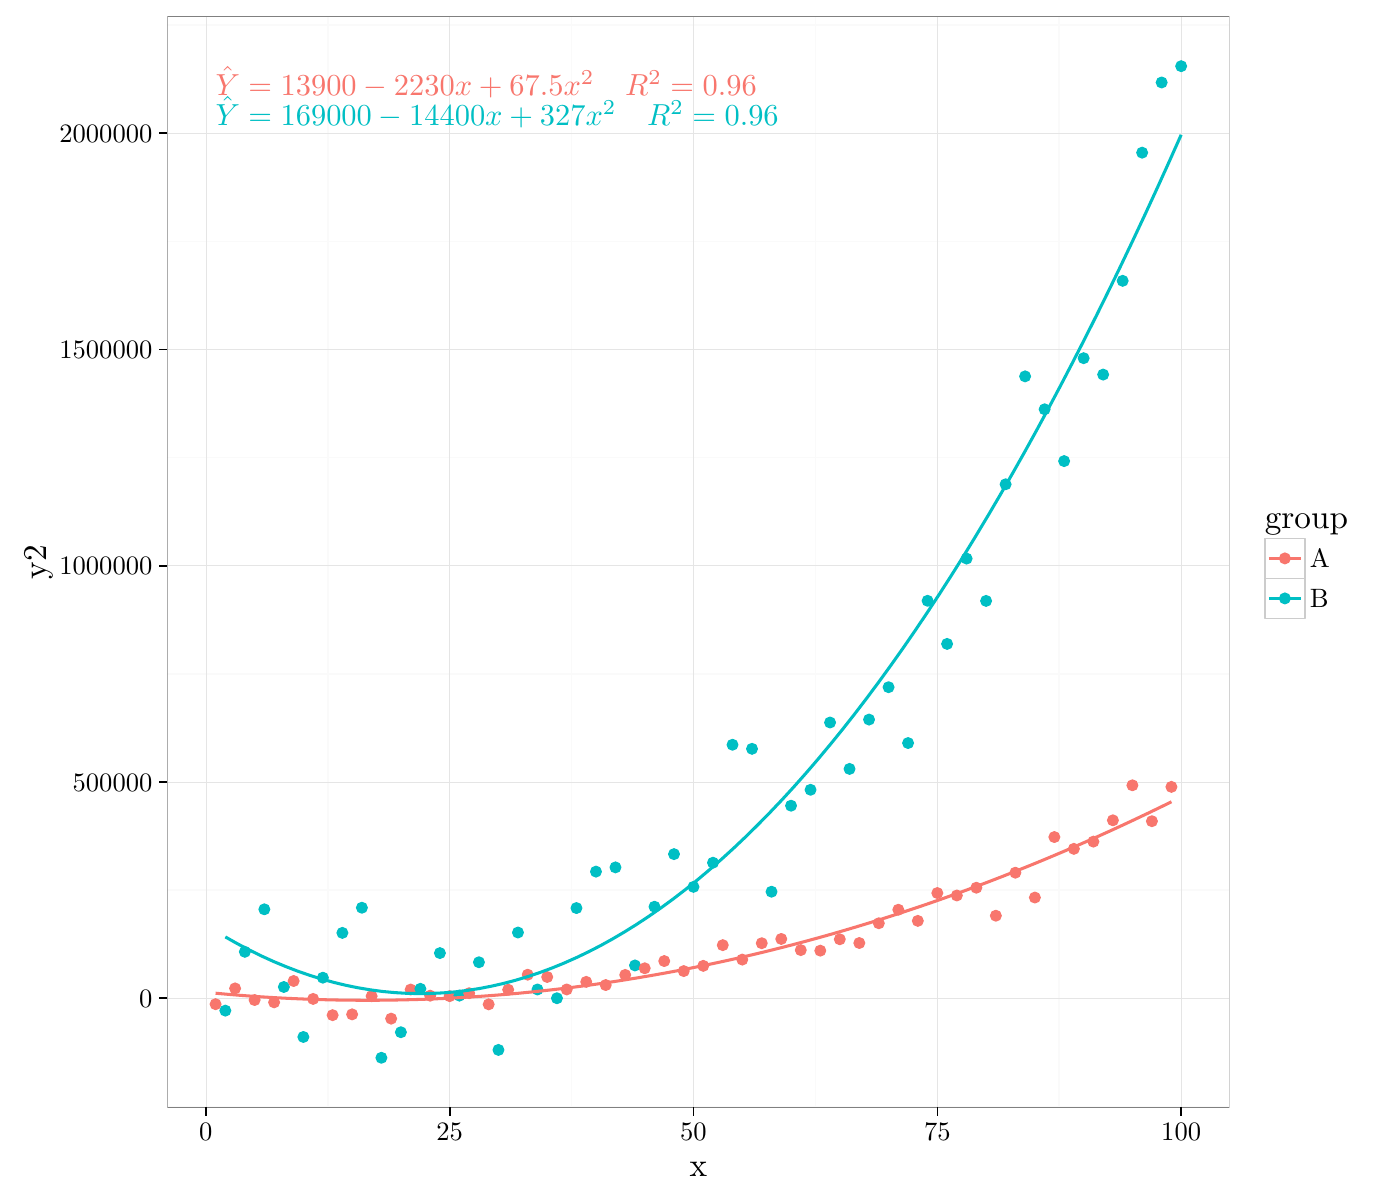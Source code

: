 % Created by tikzDevice version 0.10.1 on 2016-05-22 23:31:32
% !TEX encoding = UTF-8 Unicode
\documentclass{article}
\nonstopmode

\usepackage{tikz}

\usepackage[active,tightpage,psfixbb]{preview}

\PreviewEnvironment{pgfpicture}

\setlength\PreviewBorder{0pt}

\newcommand{\SweaveOpts}[1]{}  % do not interfere with LaTeX
\newcommand{\SweaveInput}[1]{} % because they are not real TeX commands
\newcommand{\Sexpr}[1]{}       % will only be parsed by R




\begin{document}

\begin{tikzpicture}[x=1pt,y=1pt]
\definecolor{fillColor}{RGB}{255,255,255}
\path[use as bounding box,fill=fillColor,fill opacity=0.00] (0,0) rectangle (505.89,433.62);
\begin{scope}
\path[clip] (  0.00,  0.00) rectangle (505.89,433.62);
\definecolor{drawColor}{RGB}{255,255,255}
\definecolor{fillColor}{RGB}{255,255,255}

\path[draw=drawColor,line width= 0.6pt,line join=round,line cap=round,fill=fillColor] (  0.00,  0.00) rectangle (505.89,433.62);
\end{scope}
\begin{scope}
\path[clip] ( 60.46, 33.48) rectangle (444.26,427.62);
\definecolor{fillColor}{RGB}{255,255,255}

\path[fill=fillColor] ( 60.46, 33.48) rectangle (444.26,427.62);
\definecolor{drawColor}{gray}{0.98}

\path[draw=drawColor,line width= 0.6pt,line join=round] ( 60.46, 33.81) --
	(444.26, 33.81);

\path[draw=drawColor,line width= 0.6pt,line join=round] ( 60.46,111.96) --
	(444.26,111.96);

\path[draw=drawColor,line width= 0.6pt,line join=round] ( 60.46,190.11) --
	(444.26,190.11);

\path[draw=drawColor,line width= 0.6pt,line join=round] ( 60.46,268.26) --
	(444.26,268.26);

\path[draw=drawColor,line width= 0.6pt,line join=round] ( 60.46,346.41) --
	(444.26,346.41);

\path[draw=drawColor,line width= 0.6pt,line join=round] ( 60.46,424.56) --
	(444.26,424.56);

\path[draw=drawColor,line width= 0.6pt,line join=round] (118.43, 33.48) --
	(118.43,427.62);

\path[draw=drawColor,line width= 0.6pt,line join=round] (206.54, 33.48) --
	(206.54,427.62);

\path[draw=drawColor,line width= 0.6pt,line join=round] (294.65, 33.48) --
	(294.65,427.62);

\path[draw=drawColor,line width= 0.6pt,line join=round] (382.76, 33.48) --
	(382.76,427.62);
\definecolor{drawColor}{gray}{0.90}

\path[draw=drawColor,line width= 0.2pt,line join=round] ( 60.46, 72.88) --
	(444.26, 72.88);

\path[draw=drawColor,line width= 0.2pt,line join=round] ( 60.46,151.03) --
	(444.26,151.03);

\path[draw=drawColor,line width= 0.2pt,line join=round] ( 60.46,229.18) --
	(444.26,229.18);

\path[draw=drawColor,line width= 0.2pt,line join=round] ( 60.46,307.34) --
	(444.26,307.34);

\path[draw=drawColor,line width= 0.2pt,line join=round] ( 60.46,385.49) --
	(444.26,385.49);

\path[draw=drawColor,line width= 0.2pt,line join=round] ( 74.38, 33.48) --
	( 74.38,427.62);

\path[draw=drawColor,line width= 0.2pt,line join=round] (162.49, 33.48) --
	(162.49,427.62);

\path[draw=drawColor,line width= 0.2pt,line join=round] (250.59, 33.48) --
	(250.59,427.62);

\path[draw=drawColor,line width= 0.2pt,line join=round] (338.70, 33.48) --
	(338.70,427.62);

\path[draw=drawColor,line width= 0.2pt,line join=round] (426.81, 33.48) --
	(426.81,427.62);
\definecolor{drawColor}{RGB}{248,118,109}
\definecolor{fillColor}{RGB}{248,118,109}

\path[draw=drawColor,line width= 0.4pt,line join=round,line cap=round,fill=fillColor] ( 77.90, 70.76) circle (  1.96);
\definecolor{drawColor}{RGB}{0,191,196}
\definecolor{fillColor}{RGB}{0,191,196}

\path[draw=drawColor,line width= 0.4pt,line join=round,line cap=round,fill=fillColor] ( 81.43, 68.43) circle (  1.96);
\definecolor{drawColor}{RGB}{248,118,109}
\definecolor{fillColor}{RGB}{248,118,109}

\path[draw=drawColor,line width= 0.4pt,line join=round,line cap=round,fill=fillColor] ( 84.95, 76.46) circle (  1.96);
\definecolor{drawColor}{RGB}{0,191,196}
\definecolor{fillColor}{RGB}{0,191,196}

\path[draw=drawColor,line width= 0.4pt,line join=round,line cap=round,fill=fillColor] ( 88.48, 89.68) circle (  1.96);
\definecolor{drawColor}{RGB}{248,118,109}
\definecolor{fillColor}{RGB}{248,118,109}

\path[draw=drawColor,line width= 0.4pt,line join=round,line cap=round,fill=fillColor] ( 92.00, 72.26) circle (  1.96);
\definecolor{drawColor}{RGB}{0,191,196}
\definecolor{fillColor}{RGB}{0,191,196}

\path[draw=drawColor,line width= 0.4pt,line join=round,line cap=round,fill=fillColor] ( 95.52,105.04) circle (  1.96);
\definecolor{drawColor}{RGB}{248,118,109}
\definecolor{fillColor}{RGB}{248,118,109}

\path[draw=drawColor,line width= 0.4pt,line join=round,line cap=round,fill=fillColor] ( 99.05, 71.43) circle (  1.96);
\definecolor{drawColor}{RGB}{0,191,196}
\definecolor{fillColor}{RGB}{0,191,196}

\path[draw=drawColor,line width= 0.4pt,line join=round,line cap=round,fill=fillColor] (102.57, 76.97) circle (  1.96);
\definecolor{drawColor}{RGB}{248,118,109}
\definecolor{fillColor}{RGB}{248,118,109}

\path[draw=drawColor,line width= 0.4pt,line join=round,line cap=round,fill=fillColor] (106.10, 79.13) circle (  1.96);
\definecolor{drawColor}{RGB}{0,191,196}
\definecolor{fillColor}{RGB}{0,191,196}

\path[draw=drawColor,line width= 0.4pt,line join=round,line cap=round,fill=fillColor] (109.62, 58.91) circle (  1.96);
\definecolor{drawColor}{RGB}{248,118,109}
\definecolor{fillColor}{RGB}{248,118,109}

\path[draw=drawColor,line width= 0.4pt,line join=round,line cap=round,fill=fillColor] (113.15, 72.66) circle (  1.96);
\definecolor{drawColor}{RGB}{0,191,196}
\definecolor{fillColor}{RGB}{0,191,196}

\path[draw=drawColor,line width= 0.4pt,line join=round,line cap=round,fill=fillColor] (116.67, 80.33) circle (  1.96);
\definecolor{drawColor}{RGB}{248,118,109}
\definecolor{fillColor}{RGB}{248,118,109}

\path[draw=drawColor,line width= 0.4pt,line join=round,line cap=round,fill=fillColor] (120.19, 66.79) circle (  1.96);
\definecolor{drawColor}{RGB}{0,191,196}
\definecolor{fillColor}{RGB}{0,191,196}

\path[draw=drawColor,line width= 0.4pt,line join=round,line cap=round,fill=fillColor] (123.72, 96.52) circle (  1.96);
\definecolor{drawColor}{RGB}{248,118,109}
\definecolor{fillColor}{RGB}{248,118,109}

\path[draw=drawColor,line width= 0.4pt,line join=round,line cap=round,fill=fillColor] (127.24, 67.08) circle (  1.96);
\definecolor{drawColor}{RGB}{0,191,196}
\definecolor{fillColor}{RGB}{0,191,196}

\path[draw=drawColor,line width= 0.4pt,line join=round,line cap=round,fill=fillColor] (130.77,105.61) circle (  1.96);
\definecolor{drawColor}{RGB}{248,118,109}
\definecolor{fillColor}{RGB}{248,118,109}

\path[draw=drawColor,line width= 0.4pt,line join=round,line cap=round,fill=fillColor] (134.29, 73.66) circle (  1.96);
\definecolor{drawColor}{RGB}{0,191,196}
\definecolor{fillColor}{RGB}{0,191,196}

\path[draw=drawColor,line width= 0.4pt,line join=round,line cap=round,fill=fillColor] (137.82, 51.39) circle (  1.96);
\definecolor{drawColor}{RGB}{248,118,109}
\definecolor{fillColor}{RGB}{248,118,109}

\path[draw=drawColor,line width= 0.4pt,line join=round,line cap=round,fill=fillColor] (141.34, 65.53) circle (  1.96);
\definecolor{drawColor}{RGB}{0,191,196}
\definecolor{fillColor}{RGB}{0,191,196}

\path[draw=drawColor,line width= 0.4pt,line join=round,line cap=round,fill=fillColor] (144.86, 60.62) circle (  1.96);
\definecolor{drawColor}{RGB}{248,118,109}
\definecolor{fillColor}{RGB}{248,118,109}

\path[draw=drawColor,line width= 0.4pt,line join=round,line cap=round,fill=fillColor] (148.39, 76.05) circle (  1.96);
\definecolor{drawColor}{RGB}{0,191,196}
\definecolor{fillColor}{RGB}{0,191,196}

\path[draw=drawColor,line width= 0.4pt,line join=round,line cap=round,fill=fillColor] (151.91, 76.31) circle (  1.96);
\definecolor{drawColor}{RGB}{248,118,109}
\definecolor{fillColor}{RGB}{248,118,109}

\path[draw=drawColor,line width= 0.4pt,line join=round,line cap=round,fill=fillColor] (155.44, 73.83) circle (  1.96);
\definecolor{drawColor}{RGB}{0,191,196}
\definecolor{fillColor}{RGB}{0,191,196}

\path[draw=drawColor,line width= 0.4pt,line join=round,line cap=round,fill=fillColor] (158.96, 89.22) circle (  1.96);
\definecolor{drawColor}{RGB}{248,118,109}
\definecolor{fillColor}{RGB}{248,118,109}

\path[draw=drawColor,line width= 0.4pt,line join=round,line cap=round,fill=fillColor] (162.49, 73.66) circle (  1.96);
\definecolor{drawColor}{RGB}{0,191,196}
\definecolor{fillColor}{RGB}{0,191,196}

\path[draw=drawColor,line width= 0.4pt,line join=round,line cap=round,fill=fillColor] (166.01, 73.85) circle (  1.96);
\definecolor{drawColor}{RGB}{248,118,109}
\definecolor{fillColor}{RGB}{248,118,109}

\path[draw=drawColor,line width= 0.4pt,line join=round,line cap=round,fill=fillColor] (169.53, 74.72) circle (  1.96);
\definecolor{drawColor}{RGB}{0,191,196}
\definecolor{fillColor}{RGB}{0,191,196}

\path[draw=drawColor,line width= 0.4pt,line join=round,line cap=round,fill=fillColor] (173.06, 85.91) circle (  1.96);
\definecolor{drawColor}{RGB}{248,118,109}
\definecolor{fillColor}{RGB}{248,118,109}

\path[draw=drawColor,line width= 0.4pt,line join=round,line cap=round,fill=fillColor] (176.58, 70.70) circle (  1.96);
\definecolor{drawColor}{RGB}{0,191,196}
\definecolor{fillColor}{RGB}{0,191,196}

\path[draw=drawColor,line width= 0.4pt,line join=round,line cap=round,fill=fillColor] (180.11, 54.23) circle (  1.96);
\definecolor{drawColor}{RGB}{248,118,109}
\definecolor{fillColor}{RGB}{248,118,109}

\path[draw=drawColor,line width= 0.4pt,line join=round,line cap=round,fill=fillColor] (183.63, 75.99) circle (  1.96);
\definecolor{drawColor}{RGB}{0,191,196}
\definecolor{fillColor}{RGB}{0,191,196}

\path[draw=drawColor,line width= 0.4pt,line join=round,line cap=round,fill=fillColor] (187.16, 96.65) circle (  1.96);
\definecolor{drawColor}{RGB}{248,118,109}
\definecolor{fillColor}{RGB}{248,118,109}

\path[draw=drawColor,line width= 0.4pt,line join=round,line cap=round,fill=fillColor] (190.68, 81.41) circle (  1.96);
\definecolor{drawColor}{RGB}{0,191,196}
\definecolor{fillColor}{RGB}{0,191,196}

\path[draw=drawColor,line width= 0.4pt,line join=round,line cap=round,fill=fillColor] (194.21, 76.07) circle (  1.96);
\definecolor{drawColor}{RGB}{248,118,109}
\definecolor{fillColor}{RGB}{248,118,109}

\path[draw=drawColor,line width= 0.4pt,line join=round,line cap=round,fill=fillColor] (197.73, 80.58) circle (  1.96);
\definecolor{drawColor}{RGB}{0,191,196}
\definecolor{fillColor}{RGB}{0,191,196}

\path[draw=drawColor,line width= 0.4pt,line join=round,line cap=round,fill=fillColor] (201.25, 72.91) circle (  1.96);
\definecolor{drawColor}{RGB}{248,118,109}
\definecolor{fillColor}{RGB}{248,118,109}

\path[draw=drawColor,line width= 0.4pt,line join=round,line cap=round,fill=fillColor] (204.78, 76.08) circle (  1.96);
\definecolor{drawColor}{RGB}{0,191,196}
\definecolor{fillColor}{RGB}{0,191,196}

\path[draw=drawColor,line width= 0.4pt,line join=round,line cap=round,fill=fillColor] (208.30,105.49) circle (  1.96);
\definecolor{drawColor}{RGB}{248,118,109}
\definecolor{fillColor}{RGB}{248,118,109}

\path[draw=drawColor,line width= 0.4pt,line join=round,line cap=round,fill=fillColor] (211.83, 78.82) circle (  1.96);
\definecolor{drawColor}{RGB}{0,191,196}
\definecolor{fillColor}{RGB}{0,191,196}

\path[draw=drawColor,line width= 0.4pt,line join=round,line cap=round,fill=fillColor] (215.35,118.66) circle (  1.96);
\definecolor{drawColor}{RGB}{248,118,109}
\definecolor{fillColor}{RGB}{248,118,109}

\path[draw=drawColor,line width= 0.4pt,line join=round,line cap=round,fill=fillColor] (218.88, 77.67) circle (  1.96);
\definecolor{drawColor}{RGB}{0,191,196}
\definecolor{fillColor}{RGB}{0,191,196}

\path[draw=drawColor,line width= 0.4pt,line join=round,line cap=round,fill=fillColor] (222.40,120.19) circle (  1.96);
\definecolor{drawColor}{RGB}{248,118,109}
\definecolor{fillColor}{RGB}{248,118,109}

\path[draw=drawColor,line width= 0.4pt,line join=round,line cap=round,fill=fillColor] (225.92, 81.33) circle (  1.96);
\definecolor{drawColor}{RGB}{0,191,196}
\definecolor{fillColor}{RGB}{0,191,196}

\path[draw=drawColor,line width= 0.4pt,line join=round,line cap=round,fill=fillColor] (229.45, 84.76) circle (  1.96);
\definecolor{drawColor}{RGB}{248,118,109}
\definecolor{fillColor}{RGB}{248,118,109}

\path[draw=drawColor,line width= 0.4pt,line join=round,line cap=round,fill=fillColor] (232.97, 83.73) circle (  1.96);
\definecolor{drawColor}{RGB}{0,191,196}
\definecolor{fillColor}{RGB}{0,191,196}

\path[draw=drawColor,line width= 0.4pt,line join=round,line cap=round,fill=fillColor] (236.50,105.98) circle (  1.96);
\definecolor{drawColor}{RGB}{248,118,109}
\definecolor{fillColor}{RGB}{248,118,109}

\path[draw=drawColor,line width= 0.4pt,line join=round,line cap=round,fill=fillColor] (240.02, 86.34) circle (  1.96);
\definecolor{drawColor}{RGB}{0,191,196}
\definecolor{fillColor}{RGB}{0,191,196}

\path[draw=drawColor,line width= 0.4pt,line join=round,line cap=round,fill=fillColor] (243.55,124.98) circle (  1.96);
\definecolor{drawColor}{RGB}{248,118,109}
\definecolor{fillColor}{RGB}{248,118,109}

\path[draw=drawColor,line width= 0.4pt,line join=round,line cap=round,fill=fillColor] (247.07, 82.72) circle (  1.96);
\definecolor{drawColor}{RGB}{0,191,196}
\definecolor{fillColor}{RGB}{0,191,196}

\path[draw=drawColor,line width= 0.4pt,line join=round,line cap=round,fill=fillColor] (250.59,113.15) circle (  1.96);
\definecolor{drawColor}{RGB}{248,118,109}
\definecolor{fillColor}{RGB}{248,118,109}

\path[draw=drawColor,line width= 0.4pt,line join=round,line cap=round,fill=fillColor] (254.12, 84.61) circle (  1.96);
\definecolor{drawColor}{RGB}{0,191,196}
\definecolor{fillColor}{RGB}{0,191,196}

\path[draw=drawColor,line width= 0.4pt,line join=round,line cap=round,fill=fillColor] (257.64,121.88) circle (  1.96);
\definecolor{drawColor}{RGB}{248,118,109}
\definecolor{fillColor}{RGB}{248,118,109}

\path[draw=drawColor,line width= 0.4pt,line join=round,line cap=round,fill=fillColor] (261.17, 92.09) circle (  1.96);
\definecolor{drawColor}{RGB}{0,191,196}
\definecolor{fillColor}{RGB}{0,191,196}

\path[draw=drawColor,line width= 0.4pt,line join=round,line cap=round,fill=fillColor] (264.69,164.50) circle (  1.96);
\definecolor{drawColor}{RGB}{248,118,109}
\definecolor{fillColor}{RGB}{248,118,109}

\path[draw=drawColor,line width= 0.4pt,line join=round,line cap=round,fill=fillColor] (268.22, 86.87) circle (  1.96);
\definecolor{drawColor}{RGB}{0,191,196}
\definecolor{fillColor}{RGB}{0,191,196}

\path[draw=drawColor,line width= 0.4pt,line join=round,line cap=round,fill=fillColor] (271.74,163.03) circle (  1.96);
\definecolor{drawColor}{RGB}{248,118,109}
\definecolor{fillColor}{RGB}{248,118,109}

\path[draw=drawColor,line width= 0.4pt,line join=round,line cap=round,fill=fillColor] (275.26, 92.79) circle (  1.96);
\definecolor{drawColor}{RGB}{0,191,196}
\definecolor{fillColor}{RGB}{0,191,196}

\path[draw=drawColor,line width= 0.4pt,line join=round,line cap=round,fill=fillColor] (278.79,111.40) circle (  1.96);
\definecolor{drawColor}{RGB}{248,118,109}
\definecolor{fillColor}{RGB}{248,118,109}

\path[draw=drawColor,line width= 0.4pt,line join=round,line cap=round,fill=fillColor] (282.31, 94.33) circle (  1.96);
\definecolor{drawColor}{RGB}{0,191,196}
\definecolor{fillColor}{RGB}{0,191,196}

\path[draw=drawColor,line width= 0.4pt,line join=round,line cap=round,fill=fillColor] (285.84,142.48) circle (  1.96);
\definecolor{drawColor}{RGB}{248,118,109}
\definecolor{fillColor}{RGB}{248,118,109}

\path[draw=drawColor,line width= 0.4pt,line join=round,line cap=round,fill=fillColor] (289.36, 90.30) circle (  1.96);
\definecolor{drawColor}{RGB}{0,191,196}
\definecolor{fillColor}{RGB}{0,191,196}

\path[draw=drawColor,line width= 0.4pt,line join=round,line cap=round,fill=fillColor] (292.89,148.23) circle (  1.96);
\definecolor{drawColor}{RGB}{248,118,109}
\definecolor{fillColor}{RGB}{248,118,109}

\path[draw=drawColor,line width= 0.4pt,line join=round,line cap=round,fill=fillColor] (296.41, 90.10) circle (  1.96);
\definecolor{drawColor}{RGB}{0,191,196}
\definecolor{fillColor}{RGB}{0,191,196}

\path[draw=drawColor,line width= 0.4pt,line join=round,line cap=round,fill=fillColor] (299.94,172.54) circle (  1.96);
\definecolor{drawColor}{RGB}{248,118,109}
\definecolor{fillColor}{RGB}{248,118,109}

\path[draw=drawColor,line width= 0.4pt,line join=round,line cap=round,fill=fillColor] (303.46, 94.21) circle (  1.96);
\definecolor{drawColor}{RGB}{0,191,196}
\definecolor{fillColor}{RGB}{0,191,196}

\path[draw=drawColor,line width= 0.4pt,line join=round,line cap=round,fill=fillColor] (306.98,155.77) circle (  1.96);
\definecolor{drawColor}{RGB}{248,118,109}
\definecolor{fillColor}{RGB}{248,118,109}

\path[draw=drawColor,line width= 0.4pt,line join=round,line cap=round,fill=fillColor] (310.51, 92.86) circle (  1.96);
\definecolor{drawColor}{RGB}{0,191,196}
\definecolor{fillColor}{RGB}{0,191,196}

\path[draw=drawColor,line width= 0.4pt,line join=round,line cap=round,fill=fillColor] (314.03,173.60) circle (  1.96);
\definecolor{drawColor}{RGB}{248,118,109}
\definecolor{fillColor}{RGB}{248,118,109}

\path[draw=drawColor,line width= 0.4pt,line join=round,line cap=round,fill=fillColor] (317.56,100.00) circle (  1.96);
\definecolor{drawColor}{RGB}{0,191,196}
\definecolor{fillColor}{RGB}{0,191,196}

\path[draw=drawColor,line width= 0.4pt,line join=round,line cap=round,fill=fillColor] (321.08,185.30) circle (  1.96);
\definecolor{drawColor}{RGB}{248,118,109}
\definecolor{fillColor}{RGB}{248,118,109}

\path[draw=drawColor,line width= 0.4pt,line join=round,line cap=round,fill=fillColor] (324.61,104.89) circle (  1.96);
\definecolor{drawColor}{RGB}{0,191,196}
\definecolor{fillColor}{RGB}{0,191,196}

\path[draw=drawColor,line width= 0.4pt,line join=round,line cap=round,fill=fillColor] (328.13,165.12) circle (  1.96);
\definecolor{drawColor}{RGB}{248,118,109}
\definecolor{fillColor}{RGB}{248,118,109}

\path[draw=drawColor,line width= 0.4pt,line join=round,line cap=round,fill=fillColor] (331.65,100.86) circle (  1.96);
\definecolor{drawColor}{RGB}{0,191,196}
\definecolor{fillColor}{RGB}{0,191,196}

\path[draw=drawColor,line width= 0.4pt,line join=round,line cap=round,fill=fillColor] (335.18,216.52) circle (  1.96);
\definecolor{drawColor}{RGB}{248,118,109}
\definecolor{fillColor}{RGB}{248,118,109}

\path[draw=drawColor,line width= 0.4pt,line join=round,line cap=round,fill=fillColor] (338.70,110.92) circle (  1.96);
\definecolor{drawColor}{RGB}{0,191,196}
\definecolor{fillColor}{RGB}{0,191,196}

\path[draw=drawColor,line width= 0.4pt,line join=round,line cap=round,fill=fillColor] (342.23,200.94) circle (  1.96);
\definecolor{drawColor}{RGB}{248,118,109}
\definecolor{fillColor}{RGB}{248,118,109}

\path[draw=drawColor,line width= 0.4pt,line join=round,line cap=round,fill=fillColor] (345.75,110.04) circle (  1.96);
\definecolor{drawColor}{RGB}{0,191,196}
\definecolor{fillColor}{RGB}{0,191,196}

\path[draw=drawColor,line width= 0.4pt,line join=round,line cap=round,fill=fillColor] (349.28,231.77) circle (  1.96);
\definecolor{drawColor}{RGB}{248,118,109}
\definecolor{fillColor}{RGB}{248,118,109}

\path[draw=drawColor,line width= 0.4pt,line join=round,line cap=round,fill=fillColor] (352.80,112.84) circle (  1.96);
\definecolor{drawColor}{RGB}{0,191,196}
\definecolor{fillColor}{RGB}{0,191,196}

\path[draw=drawColor,line width= 0.4pt,line join=round,line cap=round,fill=fillColor] (356.32,216.48) circle (  1.96);
\definecolor{drawColor}{RGB}{248,118,109}
\definecolor{fillColor}{RGB}{248,118,109}

\path[draw=drawColor,line width= 0.4pt,line join=round,line cap=round,fill=fillColor] (359.85,102.73) circle (  1.96);
\definecolor{drawColor}{RGB}{0,191,196}
\definecolor{fillColor}{RGB}{0,191,196}

\path[draw=drawColor,line width= 0.4pt,line join=round,line cap=round,fill=fillColor] (363.37,258.62) circle (  1.96);
\definecolor{drawColor}{RGB}{248,118,109}
\definecolor{fillColor}{RGB}{248,118,109}

\path[draw=drawColor,line width= 0.4pt,line join=round,line cap=round,fill=fillColor] (366.90,118.27) circle (  1.96);
\definecolor{drawColor}{RGB}{0,191,196}
\definecolor{fillColor}{RGB}{0,191,196}

\path[draw=drawColor,line width= 0.4pt,line join=round,line cap=round,fill=fillColor] (370.42,297.62) circle (  1.96);
\definecolor{drawColor}{RGB}{248,118,109}
\definecolor{fillColor}{RGB}{248,118,109}

\path[draw=drawColor,line width= 0.4pt,line join=round,line cap=round,fill=fillColor] (373.95,109.29) circle (  1.96);
\definecolor{drawColor}{RGB}{0,191,196}
\definecolor{fillColor}{RGB}{0,191,196}

\path[draw=drawColor,line width= 0.4pt,line join=round,line cap=round,fill=fillColor] (377.47,285.72) circle (  1.96);
\definecolor{drawColor}{RGB}{248,118,109}
\definecolor{fillColor}{RGB}{248,118,109}

\path[draw=drawColor,line width= 0.4pt,line join=round,line cap=round,fill=fillColor] (380.99,131.15) circle (  1.96);
\definecolor{drawColor}{RGB}{0,191,196}
\definecolor{fillColor}{RGB}{0,191,196}

\path[draw=drawColor,line width= 0.4pt,line join=round,line cap=round,fill=fillColor] (384.52,267.00) circle (  1.96);
\definecolor{drawColor}{RGB}{248,118,109}
\definecolor{fillColor}{RGB}{248,118,109}

\path[draw=drawColor,line width= 0.4pt,line join=round,line cap=round,fill=fillColor] (388.04,126.89) circle (  1.96);
\definecolor{drawColor}{RGB}{0,191,196}
\definecolor{fillColor}{RGB}{0,191,196}

\path[draw=drawColor,line width= 0.4pt,line join=round,line cap=round,fill=fillColor] (391.57,304.19) circle (  1.96);
\definecolor{drawColor}{RGB}{248,118,109}
\definecolor{fillColor}{RGB}{248,118,109}

\path[draw=drawColor,line width= 0.4pt,line join=round,line cap=round,fill=fillColor] (395.09,129.50) circle (  1.96);
\definecolor{drawColor}{RGB}{0,191,196}
\definecolor{fillColor}{RGB}{0,191,196}

\path[draw=drawColor,line width= 0.4pt,line join=round,line cap=round,fill=fillColor] (398.62,298.26) circle (  1.96);
\definecolor{drawColor}{RGB}{248,118,109}
\definecolor{fillColor}{RGB}{248,118,109}

\path[draw=drawColor,line width= 0.4pt,line join=round,line cap=round,fill=fillColor] (402.14,137.20) circle (  1.96);
\definecolor{drawColor}{RGB}{0,191,196}
\definecolor{fillColor}{RGB}{0,191,196}

\path[draw=drawColor,line width= 0.4pt,line join=round,line cap=round,fill=fillColor] (405.67,332.14) circle (  1.96);
\definecolor{drawColor}{RGB}{248,118,109}
\definecolor{fillColor}{RGB}{248,118,109}

\path[draw=drawColor,line width= 0.4pt,line join=round,line cap=round,fill=fillColor] (409.19,149.85) circle (  1.96);
\definecolor{drawColor}{RGB}{0,191,196}
\definecolor{fillColor}{RGB}{0,191,196}

\path[draw=drawColor,line width= 0.4pt,line join=round,line cap=round,fill=fillColor] (412.71,378.45) circle (  1.96);
\definecolor{drawColor}{RGB}{248,118,109}
\definecolor{fillColor}{RGB}{248,118,109}

\path[draw=drawColor,line width= 0.4pt,line join=round,line cap=round,fill=fillColor] (416.24,136.88) circle (  1.96);
\definecolor{drawColor}{RGB}{0,191,196}
\definecolor{fillColor}{RGB}{0,191,196}

\path[draw=drawColor,line width= 0.4pt,line join=round,line cap=round,fill=fillColor] (419.76,403.81) circle (  1.96);
\definecolor{drawColor}{RGB}{248,118,109}
\definecolor{fillColor}{RGB}{248,118,109}

\path[draw=drawColor,line width= 0.4pt,line join=round,line cap=round,fill=fillColor] (423.29,149.28) circle (  1.96);
\definecolor{drawColor}{RGB}{0,191,196}
\definecolor{fillColor}{RGB}{0,191,196}

\path[draw=drawColor,line width= 0.4pt,line join=round,line cap=round,fill=fillColor] (426.81,409.70) circle (  1.96);
\definecolor{drawColor}{RGB}{248,118,109}

\path[draw=drawColor,line width= 1.1pt,line join=round] ( 77.90, 74.72) --
	( 82.27, 74.33) --
	( 86.65, 73.97) --
	( 91.02, 73.64) --
	( 95.39, 73.35) --
	( 99.76, 73.09) --
	(104.13, 72.86) --
	(108.51, 72.67) --
	(112.88, 72.50) --
	(117.25, 72.37) --
	(121.62, 72.27) --
	(125.99, 72.21) --
	(130.37, 72.17) --
	(134.74, 72.17) --
	(139.11, 72.20) --
	(143.48, 72.27) --
	(147.85, 72.37) --
	(152.23, 72.49) --
	(156.60, 72.66) --
	(160.97, 72.85) --
	(165.34, 73.08) --
	(169.71, 73.34) --
	(174.09, 73.63) --
	(178.46, 73.95) --
	(182.83, 74.31) --
	(187.20, 74.69) --
	(191.57, 75.12) --
	(195.94, 75.57) --
	(200.32, 76.06) --
	(204.69, 76.57) --
	(209.06, 77.13) --
	(213.43, 77.71) --
	(217.80, 78.32) --
	(222.18, 78.97) --
	(226.55, 79.65) --
	(230.92, 80.37) --
	(235.29, 81.11) --
	(239.66, 81.89) --
	(244.04, 82.70) --
	(248.41, 83.54) --
	(252.78, 84.42) --
	(257.15, 85.33) --
	(261.52, 86.27) --
	(265.90, 87.24) --
	(270.27, 88.25) --
	(274.64, 89.28) --
	(279.01, 90.35) --
	(283.38, 91.46) --
	(287.76, 92.59) --
	(292.13, 93.76) --
	(296.50, 94.96) --
	(300.87, 96.19) --
	(305.24, 97.46) --
	(309.62, 98.76) --
	(313.99,100.09) --
	(318.36,101.45) --
	(322.73,102.84) --
	(327.10,104.27) --
	(331.48,105.73) --
	(335.85,107.22) --
	(340.22,108.75) --
	(344.59,110.30) --
	(348.96,111.89) --
	(353.34,113.52) --
	(357.71,115.17) --
	(362.08,116.86) --
	(366.45,118.58) --
	(370.82,120.33) --
	(375.20,122.11) --
	(379.57,123.93) --
	(383.94,125.78) --
	(388.31,127.66) --
	(392.68,129.57) --
	(397.06,131.52) --
	(401.43,133.50) --
	(405.80,135.51) --
	(410.17,137.56) --
	(414.54,139.63) --
	(418.91,141.74) --
	(423.29,143.88);
\definecolor{drawColor}{RGB}{0,191,196}

\path[draw=drawColor,line width= 1.1pt,line join=round] ( 81.43, 95.06) --
	( 85.80, 92.60) --
	( 90.17, 90.30) --
	( 94.54, 88.15) --
	( 98.91, 86.16) --
	(103.29, 84.34) --
	(107.66, 82.66) --
	(112.03, 81.15) --
	(116.40, 79.79) --
	(120.77, 78.59) --
	(125.15, 77.54) --
	(129.52, 76.66) --
	(133.89, 75.93) --
	(138.26, 75.35) --
	(142.63, 74.94) --
	(147.01, 74.68) --
	(151.38, 74.58) --
	(155.75, 74.63) --
	(160.12, 74.84) --
	(164.49, 75.21) --
	(168.87, 75.74) --
	(173.24, 76.42) --
	(177.61, 77.27) --
	(181.98, 78.26) --
	(186.35, 79.42) --
	(190.73, 80.73) --
	(195.10, 82.20) --
	(199.47, 83.83) --
	(203.84, 85.61) --
	(208.21, 87.55) --
	(212.59, 89.65) --
	(216.96, 91.90) --
	(221.33, 94.32) --
	(225.70, 96.89) --
	(230.07, 99.61) --
	(234.44,102.50) --
	(238.82,105.54) --
	(243.19,108.73) --
	(247.56,112.09) --
	(251.93,115.60) --
	(256.30,119.27) --
	(260.68,123.10) --
	(265.05,127.08) --
	(269.42,131.22) --
	(273.79,135.52) --
	(278.16,139.97) --
	(282.54,144.58) --
	(286.91,149.35) --
	(291.28,154.28) --
	(295.65,159.36) --
	(300.02,164.60) --
	(304.40,170.00) --
	(308.77,175.55) --
	(313.14,181.26) --
	(317.51,187.13) --
	(321.88,193.16) --
	(326.26,199.34) --
	(330.63,205.68) --
	(335.00,212.18) --
	(339.37,218.83) --
	(343.74,225.64) --
	(348.12,232.61) --
	(352.49,239.74) --
	(356.86,247.02) --
	(361.23,254.46) --
	(365.60,262.06) --
	(369.98,269.81) --
	(374.35,277.72) --
	(378.72,285.79) --
	(383.09,294.01) --
	(387.46,302.40) --
	(391.84,310.94) --
	(396.21,319.63) --
	(400.58,328.49) --
	(404.95,337.50) --
	(409.32,346.66) --
	(413.70,355.99) --
	(418.07,365.47) --
	(422.44,375.11) --
	(426.81,384.91);
\definecolor{drawColor}{RGB}{248,118,109}

\node[text=drawColor,anchor=base west,inner sep=0pt, outer sep=0pt, scale=  1.10] at ( 77.90,399.06) {$\hat{Y} = 13900 - 2230  x + 67.5  x^2$\ \ \ $R^2 = 0.96$};
\definecolor{drawColor}{RGB}{0,191,196}

\node[text=drawColor,anchor=base west,inner sep=0pt, outer sep=0pt, scale=  1.10] at ( 77.90,388.41) {$\hat{Y} = 169000 - 14400  x + 327  x^2$\ \ \ $R^2 = 0.96$};
\definecolor{drawColor}{gray}{0.50}

\path[draw=drawColor,line width= 0.6pt,line join=round,line cap=round] ( 60.46, 33.48) rectangle (444.26,427.62);
\end{scope}
\begin{scope}
\path[clip] (  0.00,  0.00) rectangle (505.89,433.62);
\definecolor{drawColor}{RGB}{0,0,0}

\node[text=drawColor,anchor=base east,inner sep=0pt, outer sep=0pt, scale=  0.96] at ( 55.06, 69.58) {0};

\node[text=drawColor,anchor=base east,inner sep=0pt, outer sep=0pt, scale=  0.96] at ( 55.06,147.73) {500000};

\node[text=drawColor,anchor=base east,inner sep=0pt, outer sep=0pt, scale=  0.96] at ( 55.06,225.88) {1000000};

\node[text=drawColor,anchor=base east,inner sep=0pt, outer sep=0pt, scale=  0.96] at ( 55.06,304.03) {1500000};

\node[text=drawColor,anchor=base east,inner sep=0pt, outer sep=0pt, scale=  0.96] at ( 55.06,382.18) {2000000};
\end{scope}
\begin{scope}
\path[clip] (  0.00,  0.00) rectangle (505.89,433.62);
\definecolor{drawColor}{RGB}{0,0,0}

\path[draw=drawColor,line width= 0.6pt,line join=round] ( 57.46, 72.88) --
	( 60.46, 72.88);

\path[draw=drawColor,line width= 0.6pt,line join=round] ( 57.46,151.03) --
	( 60.46,151.03);

\path[draw=drawColor,line width= 0.6pt,line join=round] ( 57.46,229.18) --
	( 60.46,229.18);

\path[draw=drawColor,line width= 0.6pt,line join=round] ( 57.46,307.34) --
	( 60.46,307.34);

\path[draw=drawColor,line width= 0.6pt,line join=round] ( 57.46,385.49) --
	( 60.46,385.49);
\end{scope}
\begin{scope}
\path[clip] (  0.00,  0.00) rectangle (505.89,433.62);
\definecolor{drawColor}{RGB}{0,0,0}

\path[draw=drawColor,line width= 0.6pt,line join=round] ( 74.38, 30.48) --
	( 74.38, 33.48);

\path[draw=drawColor,line width= 0.6pt,line join=round] (162.49, 30.48) --
	(162.49, 33.48);

\path[draw=drawColor,line width= 0.6pt,line join=round] (250.59, 30.48) --
	(250.59, 33.48);

\path[draw=drawColor,line width= 0.6pt,line join=round] (338.70, 30.48) --
	(338.70, 33.48);

\path[draw=drawColor,line width= 0.6pt,line join=round] (426.81, 30.48) --
	(426.81, 33.48);
\end{scope}
\begin{scope}
\path[clip] (  0.00,  0.00) rectangle (505.89,433.62);
\definecolor{drawColor}{RGB}{0,0,0}

\node[text=drawColor,anchor=base,inner sep=0pt, outer sep=0pt, scale=  0.96] at ( 74.38, 21.46) {0};

\node[text=drawColor,anchor=base,inner sep=0pt, outer sep=0pt, scale=  0.96] at (162.49, 21.46) {25};

\node[text=drawColor,anchor=base,inner sep=0pt, outer sep=0pt, scale=  0.96] at (250.59, 21.46) {50};

\node[text=drawColor,anchor=base,inner sep=0pt, outer sep=0pt, scale=  0.96] at (338.70, 21.46) {75};

\node[text=drawColor,anchor=base,inner sep=0pt, outer sep=0pt, scale=  0.96] at (426.81, 21.46) {100};
\end{scope}
\begin{scope}
\path[clip] (  0.00,  0.00) rectangle (505.89,433.62);
\definecolor{drawColor}{RGB}{0,0,0}

\node[text=drawColor,anchor=base,inner sep=0pt, outer sep=0pt, scale=  1.20] at (252.36,  8.40) {x};
\end{scope}
\begin{scope}
\path[clip] (  0.00,  0.00) rectangle (505.89,433.62);
\definecolor{drawColor}{RGB}{0,0,0}

\node[text=drawColor,rotate= 90.00,anchor=base,inner sep=0pt, outer sep=0pt, scale=  1.20] at ( 16.66,230.55) {y2};
\end{scope}
\begin{scope}
\path[clip] (  0.00,  0.00) rectangle (505.89,433.62);
\definecolor{fillColor}{RGB}{255,255,255}

\path[fill=fillColor] (452.79,205.89) rectangle (491.35,255.21);
\end{scope}
\begin{scope}
\path[clip] (  0.00,  0.00) rectangle (505.89,433.62);
\definecolor{drawColor}{RGB}{0,0,0}

\node[text=drawColor,anchor=base west,inner sep=0pt, outer sep=0pt, scale=  1.20] at (457.06,242.68) {group};
\end{scope}
\begin{scope}
\path[clip] (  0.00,  0.00) rectangle (505.89,433.62);
\definecolor{drawColor}{gray}{0.80}
\definecolor{fillColor}{RGB}{255,255,255}

\path[draw=drawColor,line width= 0.6pt,line join=round,line cap=round,fill=fillColor] (457.06,224.61) rectangle (471.51,239.06);
\end{scope}
\begin{scope}
\path[clip] (  0.00,  0.00) rectangle (505.89,433.62);
\definecolor{drawColor}{RGB}{248,118,109}
\definecolor{fillColor}{RGB}{248,118,109}

\path[draw=drawColor,line width= 0.4pt,line join=round,line cap=round,fill=fillColor] (464.29,231.84) circle (  1.96);
\end{scope}
\begin{scope}
\path[clip] (  0.00,  0.00) rectangle (505.89,433.62);
\definecolor{drawColor}{RGB}{248,118,109}

\path[draw=drawColor,line width= 1.1pt,line join=round] (458.51,231.84) -- (470.07,231.84);
\end{scope}
\begin{scope}
\path[clip] (  0.00,  0.00) rectangle (505.89,433.62);
\definecolor{drawColor}{gray}{0.80}
\definecolor{fillColor}{RGB}{255,255,255}

\path[draw=drawColor,line width= 0.6pt,line join=round,line cap=round,fill=fillColor] (457.06,210.16) rectangle (471.51,224.61);
\end{scope}
\begin{scope}
\path[clip] (  0.00,  0.00) rectangle (505.89,433.62);
\definecolor{drawColor}{RGB}{0,191,196}
\definecolor{fillColor}{RGB}{0,191,196}

\path[draw=drawColor,line width= 0.4pt,line join=round,line cap=round,fill=fillColor] (464.29,217.38) circle (  1.96);
\end{scope}
\begin{scope}
\path[clip] (  0.00,  0.00) rectangle (505.89,433.62);
\definecolor{drawColor}{RGB}{0,191,196}

\path[draw=drawColor,line width= 1.1pt,line join=round] (458.51,217.38) -- (470.07,217.38);
\end{scope}
\begin{scope}
\path[clip] (  0.00,  0.00) rectangle (505.89,433.62);
\definecolor{drawColor}{RGB}{0,0,0}

\node[text=drawColor,anchor=base west,inner sep=0pt, outer sep=0pt, scale=  0.96] at (473.32,228.53) {A};
\end{scope}
\begin{scope}
\path[clip] (  0.00,  0.00) rectangle (505.89,433.62);
\definecolor{drawColor}{RGB}{0,0,0}

\node[text=drawColor,anchor=base west,inner sep=0pt, outer sep=0pt, scale=  0.96] at (473.32,214.08) {B};
\end{scope}
\end{tikzpicture}

\end{document}
